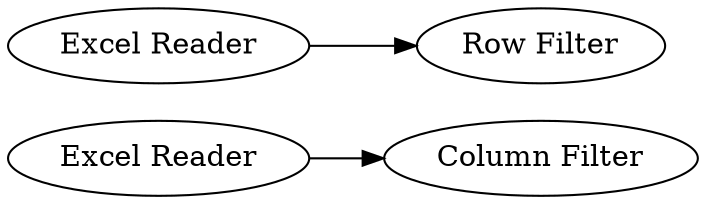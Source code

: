 digraph {
	3 -> 4
	1 -> 2
	1 [label="Excel Reader"]
	4 [label="Column Filter"]
	3 [label="Excel Reader"]
	2 [label="Row Filter"]
	rankdir=LR
}
